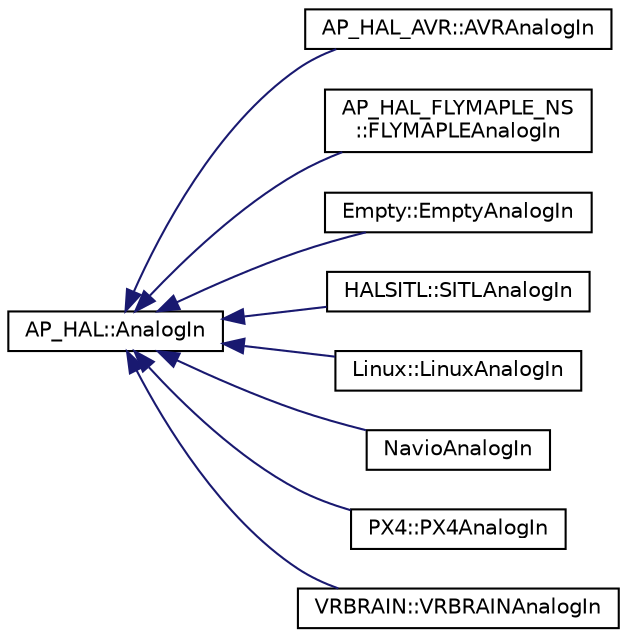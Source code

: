 digraph "Graphical Class Hierarchy"
{
 // INTERACTIVE_SVG=YES
  edge [fontname="Helvetica",fontsize="10",labelfontname="Helvetica",labelfontsize="10"];
  node [fontname="Helvetica",fontsize="10",shape=record];
  rankdir="LR";
  Node1 [label="AP_HAL::AnalogIn",height=0.2,width=0.4,color="black", fillcolor="white", style="filled",URL="$classAP__HAL_1_1AnalogIn.html"];
  Node1 -> Node2 [dir="back",color="midnightblue",fontsize="10",style="solid",fontname="Helvetica"];
  Node2 [label="AP_HAL_AVR::AVRAnalogIn",height=0.2,width=0.4,color="black", fillcolor="white", style="filled",URL="$classAP__HAL__AVR_1_1AVRAnalogIn.html"];
  Node1 -> Node3 [dir="back",color="midnightblue",fontsize="10",style="solid",fontname="Helvetica"];
  Node3 [label="AP_HAL_FLYMAPLE_NS\l::FLYMAPLEAnalogIn",height=0.2,width=0.4,color="black", fillcolor="white", style="filled",URL="$classAP__HAL__FLYMAPLE__NS_1_1FLYMAPLEAnalogIn.html"];
  Node1 -> Node4 [dir="back",color="midnightblue",fontsize="10",style="solid",fontname="Helvetica"];
  Node4 [label="Empty::EmptyAnalogIn",height=0.2,width=0.4,color="black", fillcolor="white", style="filled",URL="$classEmpty_1_1EmptyAnalogIn.html"];
  Node1 -> Node5 [dir="back",color="midnightblue",fontsize="10",style="solid",fontname="Helvetica"];
  Node5 [label="HALSITL::SITLAnalogIn",height=0.2,width=0.4,color="black", fillcolor="white", style="filled",URL="$classHALSITL_1_1SITLAnalogIn.html"];
  Node1 -> Node6 [dir="back",color="midnightblue",fontsize="10",style="solid",fontname="Helvetica"];
  Node6 [label="Linux::LinuxAnalogIn",height=0.2,width=0.4,color="black", fillcolor="white", style="filled",URL="$classLinux_1_1LinuxAnalogIn.html"];
  Node1 -> Node7 [dir="back",color="midnightblue",fontsize="10",style="solid",fontname="Helvetica"];
  Node7 [label="NavioAnalogIn",height=0.2,width=0.4,color="black", fillcolor="white", style="filled",URL="$classNavioAnalogIn.html"];
  Node1 -> Node8 [dir="back",color="midnightblue",fontsize="10",style="solid",fontname="Helvetica"];
  Node8 [label="PX4::PX4AnalogIn",height=0.2,width=0.4,color="black", fillcolor="white", style="filled",URL="$classPX4_1_1PX4AnalogIn.html"];
  Node1 -> Node9 [dir="back",color="midnightblue",fontsize="10",style="solid",fontname="Helvetica"];
  Node9 [label="VRBRAIN::VRBRAINAnalogIn",height=0.2,width=0.4,color="black", fillcolor="white", style="filled",URL="$classVRBRAIN_1_1VRBRAINAnalogIn.html"];
}
